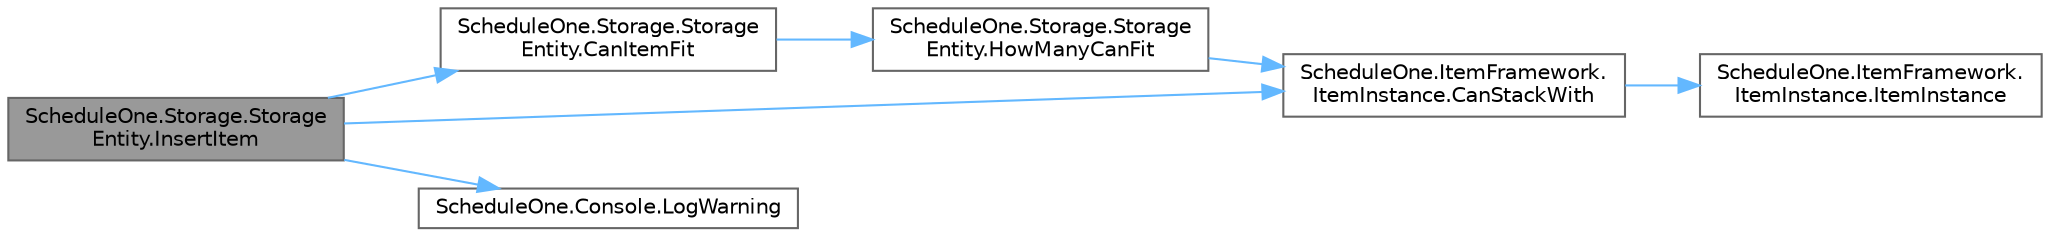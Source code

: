 digraph "ScheduleOne.Storage.StorageEntity.InsertItem"
{
 // LATEX_PDF_SIZE
  bgcolor="transparent";
  edge [fontname=Helvetica,fontsize=10,labelfontname=Helvetica,labelfontsize=10];
  node [fontname=Helvetica,fontsize=10,shape=box,height=0.2,width=0.4];
  rankdir="LR";
  Node1 [id="Node000001",label="ScheduleOne.Storage.Storage\lEntity.InsertItem",height=0.2,width=0.4,color="gray40", fillcolor="grey60", style="filled", fontcolor="black",tooltip=" "];
  Node1 -> Node2 [id="edge1_Node000001_Node000002",color="steelblue1",style="solid",tooltip=" "];
  Node2 [id="Node000002",label="ScheduleOne.Storage.Storage\lEntity.CanItemFit",height=0.2,width=0.4,color="grey40", fillcolor="white", style="filled",URL="$class_schedule_one_1_1_storage_1_1_storage_entity.html#a11cda919f1df051c193aeb4fbcd368d3",tooltip=" "];
  Node2 -> Node3 [id="edge2_Node000002_Node000003",color="steelblue1",style="solid",tooltip=" "];
  Node3 [id="Node000003",label="ScheduleOne.Storage.Storage\lEntity.HowManyCanFit",height=0.2,width=0.4,color="grey40", fillcolor="white", style="filled",URL="$class_schedule_one_1_1_storage_1_1_storage_entity.html#a1cd02e5eff9c9f90861095adfd23e058",tooltip=" "];
  Node3 -> Node4 [id="edge3_Node000003_Node000004",color="steelblue1",style="solid",tooltip=" "];
  Node4 [id="Node000004",label="ScheduleOne.ItemFramework.\lItemInstance.CanStackWith",height=0.2,width=0.4,color="grey40", fillcolor="white", style="filled",URL="$class_schedule_one_1_1_item_framework_1_1_item_instance.html#af77aee25c34dc627afe476a8f43e95ad",tooltip=" "];
  Node4 -> Node5 [id="edge4_Node000004_Node000005",color="steelblue1",style="solid",tooltip=" "];
  Node5 [id="Node000005",label="ScheduleOne.ItemFramework.\lItemInstance.ItemInstance",height=0.2,width=0.4,color="grey40", fillcolor="white", style="filled",URL="$class_schedule_one_1_1_item_framework_1_1_item_instance.html#aab94e02e85d077954c70fafa7fb48789",tooltip=" "];
  Node1 -> Node4 [id="edge5_Node000001_Node000004",color="steelblue1",style="solid",tooltip=" "];
  Node1 -> Node6 [id="edge6_Node000001_Node000006",color="steelblue1",style="solid",tooltip=" "];
  Node6 [id="Node000006",label="ScheduleOne.Console.LogWarning",height=0.2,width=0.4,color="grey40", fillcolor="white", style="filled",URL="$class_schedule_one_1_1_console.html#a4af4a471d16b1029b44a8121bf41d45c",tooltip=" "];
}
